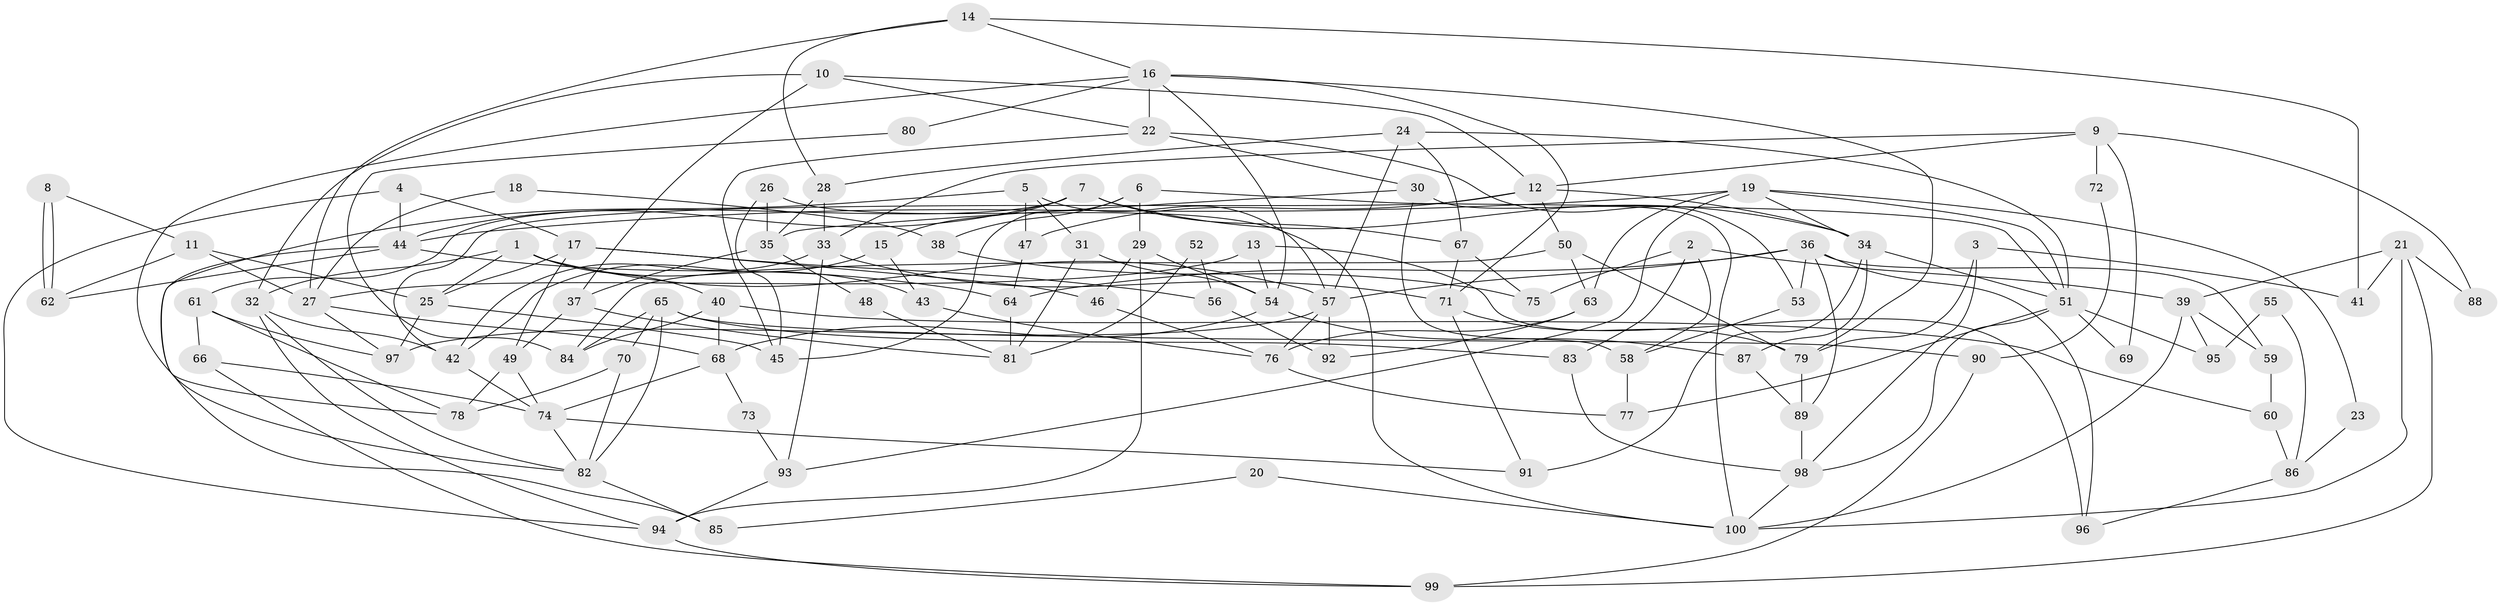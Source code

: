 // coarse degree distribution, {6: 0.16129032258064516, 7: 0.1774193548387097, 9: 0.03225806451612903, 4: 0.14516129032258066, 2: 0.11290322580645161, 5: 0.12903225806451613, 8: 0.04838709677419355, 3: 0.1774193548387097, 10: 0.016129032258064516}
// Generated by graph-tools (version 1.1) at 2025/24/03/03/25 07:24:03]
// undirected, 100 vertices, 200 edges
graph export_dot {
graph [start="1"]
  node [color=gray90,style=filled];
  1;
  2;
  3;
  4;
  5;
  6;
  7;
  8;
  9;
  10;
  11;
  12;
  13;
  14;
  15;
  16;
  17;
  18;
  19;
  20;
  21;
  22;
  23;
  24;
  25;
  26;
  27;
  28;
  29;
  30;
  31;
  32;
  33;
  34;
  35;
  36;
  37;
  38;
  39;
  40;
  41;
  42;
  43;
  44;
  45;
  46;
  47;
  48;
  49;
  50;
  51;
  52;
  53;
  54;
  55;
  56;
  57;
  58;
  59;
  60;
  61;
  62;
  63;
  64;
  65;
  66;
  67;
  68;
  69;
  70;
  71;
  72;
  73;
  74;
  75;
  76;
  77;
  78;
  79;
  80;
  81;
  82;
  83;
  84;
  85;
  86;
  87;
  88;
  89;
  90;
  91;
  92;
  93;
  94;
  95;
  96;
  97;
  98;
  99;
  100;
  1 -- 32;
  1 -- 25;
  1 -- 40;
  1 -- 43;
  1 -- 57;
  2 -- 83;
  2 -- 58;
  2 -- 39;
  2 -- 75;
  3 -- 41;
  3 -- 79;
  3 -- 98;
  4 -- 44;
  4 -- 17;
  4 -- 94;
  5 -- 47;
  5 -- 57;
  5 -- 31;
  5 -- 82;
  6 -- 45;
  6 -- 51;
  6 -- 29;
  6 -- 38;
  7 -- 44;
  7 -- 15;
  7 -- 34;
  7 -- 61;
  7 -- 67;
  8 -- 11;
  8 -- 62;
  8 -- 62;
  9 -- 33;
  9 -- 12;
  9 -- 69;
  9 -- 72;
  9 -- 88;
  10 -- 32;
  10 -- 37;
  10 -- 12;
  10 -- 22;
  11 -- 25;
  11 -- 62;
  11 -- 27;
  12 -- 42;
  12 -- 34;
  12 -- 47;
  12 -- 50;
  13 -- 27;
  13 -- 54;
  13 -- 96;
  14 -- 16;
  14 -- 28;
  14 -- 27;
  14 -- 41;
  15 -- 43;
  15 -- 42;
  16 -- 22;
  16 -- 79;
  16 -- 54;
  16 -- 71;
  16 -- 78;
  16 -- 80;
  17 -- 46;
  17 -- 49;
  17 -- 25;
  17 -- 56;
  18 -- 38;
  18 -- 27;
  19 -- 34;
  19 -- 93;
  19 -- 23;
  19 -- 44;
  19 -- 51;
  19 -- 63;
  20 -- 100;
  20 -- 85;
  21 -- 99;
  21 -- 100;
  21 -- 39;
  21 -- 41;
  21 -- 88;
  22 -- 30;
  22 -- 45;
  22 -- 53;
  23 -- 86;
  24 -- 67;
  24 -- 51;
  24 -- 28;
  24 -- 57;
  25 -- 97;
  25 -- 45;
  26 -- 100;
  26 -- 45;
  26 -- 35;
  27 -- 68;
  27 -- 97;
  28 -- 33;
  28 -- 35;
  29 -- 54;
  29 -- 46;
  29 -- 94;
  30 -- 35;
  30 -- 100;
  30 -- 58;
  31 -- 54;
  31 -- 81;
  32 -- 94;
  32 -- 82;
  32 -- 42;
  33 -- 71;
  33 -- 42;
  33 -- 93;
  34 -- 51;
  34 -- 87;
  34 -- 91;
  35 -- 37;
  35 -- 48;
  36 -- 89;
  36 -- 57;
  36 -- 53;
  36 -- 59;
  36 -- 64;
  36 -- 96;
  37 -- 49;
  37 -- 81;
  38 -- 75;
  39 -- 59;
  39 -- 95;
  39 -- 100;
  40 -- 84;
  40 -- 60;
  40 -- 68;
  42 -- 74;
  43 -- 76;
  44 -- 64;
  44 -- 62;
  44 -- 85;
  46 -- 76;
  47 -- 64;
  48 -- 81;
  49 -- 78;
  49 -- 74;
  50 -- 63;
  50 -- 79;
  50 -- 84;
  51 -- 69;
  51 -- 77;
  51 -- 95;
  51 -- 98;
  52 -- 56;
  52 -- 81;
  53 -- 58;
  54 -- 68;
  54 -- 87;
  55 -- 95;
  55 -- 86;
  56 -- 92;
  57 -- 76;
  57 -- 92;
  57 -- 97;
  58 -- 77;
  59 -- 60;
  60 -- 86;
  61 -- 97;
  61 -- 66;
  61 -- 78;
  63 -- 76;
  63 -- 92;
  64 -- 81;
  65 -- 82;
  65 -- 70;
  65 -- 83;
  65 -- 84;
  65 -- 90;
  66 -- 74;
  66 -- 99;
  67 -- 71;
  67 -- 75;
  68 -- 73;
  68 -- 74;
  70 -- 78;
  70 -- 82;
  71 -- 79;
  71 -- 91;
  72 -- 90;
  73 -- 93;
  74 -- 91;
  74 -- 82;
  76 -- 77;
  79 -- 89;
  80 -- 84;
  82 -- 85;
  83 -- 98;
  86 -- 96;
  87 -- 89;
  89 -- 98;
  90 -- 99;
  93 -- 94;
  94 -- 99;
  98 -- 100;
}
